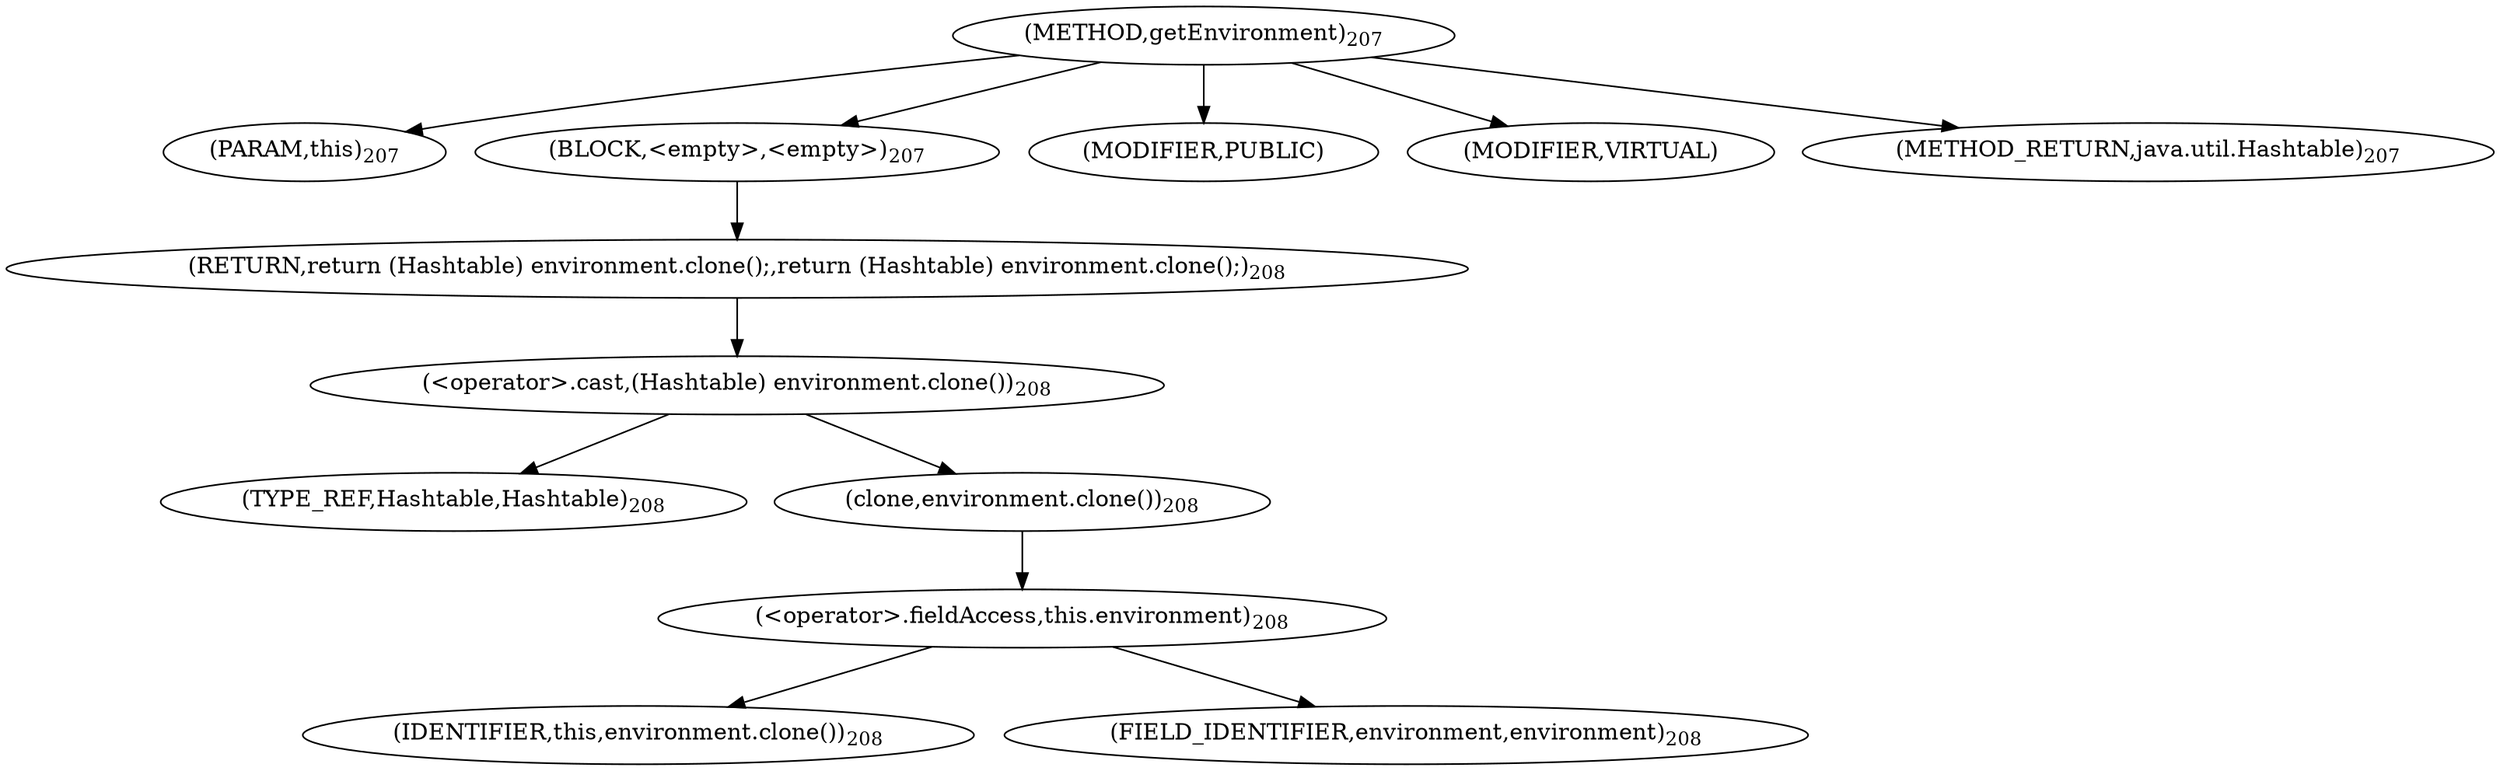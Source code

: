 digraph "getEnvironment" {  
"714" [label = <(METHOD,getEnvironment)<SUB>207</SUB>> ]
"715" [label = <(PARAM,this)<SUB>207</SUB>> ]
"716" [label = <(BLOCK,&lt;empty&gt;,&lt;empty&gt;)<SUB>207</SUB>> ]
"717" [label = <(RETURN,return (Hashtable) environment.clone();,return (Hashtable) environment.clone();)<SUB>208</SUB>> ]
"718" [label = <(&lt;operator&gt;.cast,(Hashtable) environment.clone())<SUB>208</SUB>> ]
"719" [label = <(TYPE_REF,Hashtable,Hashtable)<SUB>208</SUB>> ]
"720" [label = <(clone,environment.clone())<SUB>208</SUB>> ]
"721" [label = <(&lt;operator&gt;.fieldAccess,this.environment)<SUB>208</SUB>> ]
"722" [label = <(IDENTIFIER,this,environment.clone())<SUB>208</SUB>> ]
"723" [label = <(FIELD_IDENTIFIER,environment,environment)<SUB>208</SUB>> ]
"724" [label = <(MODIFIER,PUBLIC)> ]
"725" [label = <(MODIFIER,VIRTUAL)> ]
"726" [label = <(METHOD_RETURN,java.util.Hashtable)<SUB>207</SUB>> ]
  "714" -> "715" 
  "714" -> "716" 
  "714" -> "724" 
  "714" -> "725" 
  "714" -> "726" 
  "716" -> "717" 
  "717" -> "718" 
  "718" -> "719" 
  "718" -> "720" 
  "720" -> "721" 
  "721" -> "722" 
  "721" -> "723" 
}
